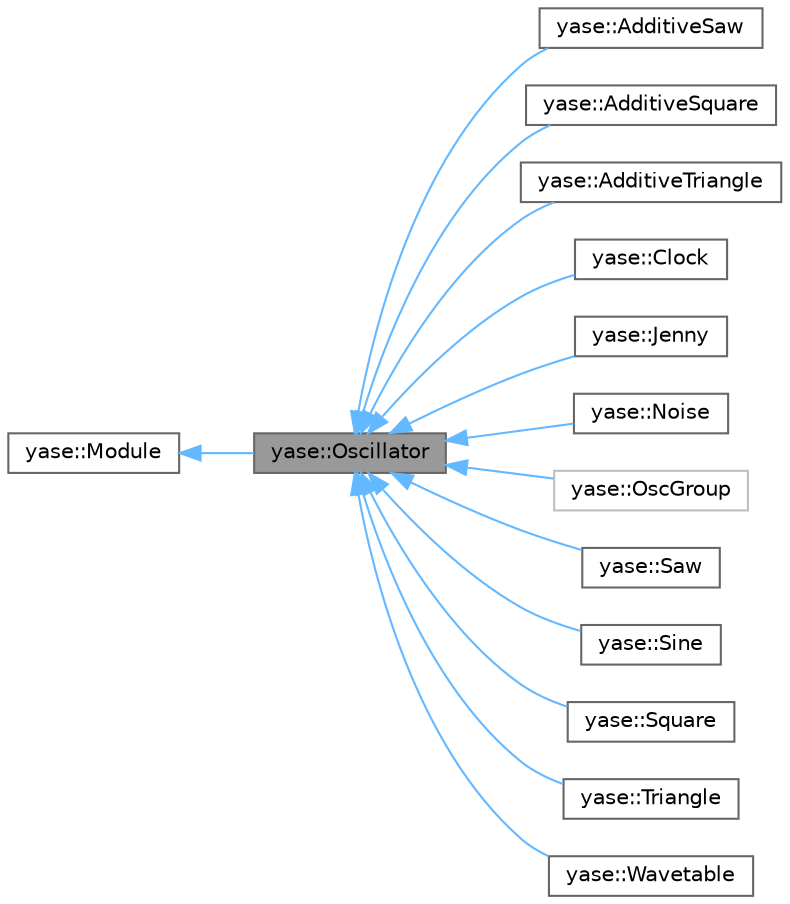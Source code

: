 digraph "yase::Oscillator"
{
 // LATEX_PDF_SIZE
  bgcolor="transparent";
  edge [fontname=Helvetica,fontsize=10,labelfontname=Helvetica,labelfontsize=10];
  node [fontname=Helvetica,fontsize=10,shape=box,height=0.2,width=0.4];
  rankdir="LR";
  Node1 [id="Node000001",label="yase::Oscillator",height=0.2,width=0.4,color="gray40", fillcolor="grey60", style="filled", fontcolor="black",tooltip="An abstract base class from which oscillators like Sine, Saw, and Triangle are derived."];
  Node2 -> Node1 [id="edge1_Node000001_Node000002",dir="back",color="steelblue1",style="solid",tooltip=" "];
  Node2 [id="Node000002",label="yase::Module",height=0.2,width=0.4,color="gray40", fillcolor="white", style="filled",URL="$classyase_1_1_module.html",tooltip="An abstract base class for modules."];
  Node1 -> Node3 [id="edge2_Node000001_Node000003",dir="back",color="steelblue1",style="solid",tooltip=" "];
  Node3 [id="Node000003",label="yase::AdditiveSaw",height=0.2,width=0.4,color="gray40", fillcolor="white", style="filled",URL="$classyase_1_1_additive_saw.html",tooltip="A sawtooth wave oscillator."];
  Node1 -> Node4 [id="edge3_Node000001_Node000004",dir="back",color="steelblue1",style="solid",tooltip=" "];
  Node4 [id="Node000004",label="yase::AdditiveSquare",height=0.2,width=0.4,color="gray40", fillcolor="white", style="filled",URL="$classyase_1_1_additive_square.html",tooltip="A raw square wave oscillator."];
  Node1 -> Node5 [id="edge4_Node000001_Node000005",dir="back",color="steelblue1",style="solid",tooltip=" "];
  Node5 [id="Node000005",label="yase::AdditiveTriangle",height=0.2,width=0.4,color="gray40", fillcolor="white", style="filled",URL="$classyase_1_1_additive_triangle.html",tooltip="A triangle wave oscillator."];
  Node1 -> Node6 [id="edge5_Node000001_Node000006",dir="back",color="steelblue1",style="solid",tooltip=" "];
  Node6 [id="Node000006",label="yase::Clock",height=0.2,width=0.4,color="gray40", fillcolor="white", style="filled",URL="$classyase_1_1_clock.html",tooltip="A raw (aliasing) square wave alternating between -1 and 1."];
  Node1 -> Node7 [id="edge6_Node000001_Node000007",dir="back",color="steelblue1",style="solid",tooltip=" "];
  Node7 [id="Node000007",label="yase::Jenny",height=0.2,width=0.4,color="gray40", fillcolor="white", style="filled",URL="$classyase_1_1_jenny.html",tooltip="A Jenny oscillator."];
  Node1 -> Node8 [id="edge7_Node000001_Node000008",dir="back",color="steelblue1",style="solid",tooltip=" "];
  Node8 [id="Node000008",label="yase::Noise",height=0.2,width=0.4,color="gray40", fillcolor="white", style="filled",URL="$classyase_1_1_noise.html",tooltip="A noise source."];
  Node1 -> Node9 [id="edge8_Node000001_Node000009",dir="back",color="steelblue1",style="solid",tooltip=" "];
  Node9 [id="Node000009",label="yase::OscGroup",height=0.2,width=0.4,color="grey75", fillcolor="white", style="filled",URL="$classyase_1_1_osc_group.html",tooltip=" "];
  Node1 -> Node10 [id="edge9_Node000001_Node000010",dir="back",color="steelblue1",style="solid",tooltip=" "];
  Node10 [id="Node000010",label="yase::Saw",height=0.2,width=0.4,color="gray40", fillcolor="white", style="filled",URL="$classyase_1_1_saw.html",tooltip="A sawtooth wave oscillator."];
  Node1 -> Node11 [id="edge10_Node000001_Node000011",dir="back",color="steelblue1",style="solid",tooltip=" "];
  Node11 [id="Node000011",label="yase::Sine",height=0.2,width=0.4,color="gray40", fillcolor="white", style="filled",URL="$classyase_1_1_sine.html",tooltip="A sine wave oscillator."];
  Node1 -> Node12 [id="edge11_Node000001_Node000012",dir="back",color="steelblue1",style="solid",tooltip=" "];
  Node12 [id="Node000012",label="yase::Square",height=0.2,width=0.4,color="gray40", fillcolor="white", style="filled",URL="$classyase_1_1_square.html",tooltip="A raw square wave oscillator."];
  Node1 -> Node13 [id="edge12_Node000001_Node000013",dir="back",color="steelblue1",style="solid",tooltip=" "];
  Node13 [id="Node000013",label="yase::Triangle",height=0.2,width=0.4,color="gray40", fillcolor="white", style="filled",URL="$classyase_1_1_triangle.html",tooltip="A triangle wave oscillator."];
  Node1 -> Node14 [id="edge13_Node000001_Node000014",dir="back",color="steelblue1",style="solid",tooltip=" "];
  Node14 [id="Node000014",label="yase::Wavetable",height=0.2,width=0.4,color="gray40", fillcolor="white", style="filled",URL="$classyase_1_1_wavetable.html",tooltip="A wavetable oscillator."];
}
